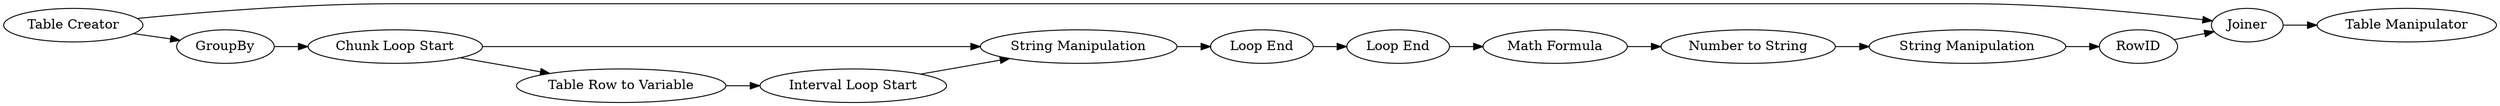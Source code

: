 digraph {
	14 -> 13
	13 -> 15
	7 -> 8
	1 -> 2
	5 -> 4
	8 -> 9
	12 -> 14
	1 -> 13
	5 -> 7
	11 -> 12
	9 -> 10
	2 -> 5
	6 -> 7
	10 -> 11
	4 -> 6
	5 [label="Chunk Loop Start"]
	14 [label=RowID]
	13 [label=Joiner]
	1 [label="Table Creator"]
	7 [label="String Manipulation"]
	9 [label="Loop End"]
	11 [label="Number to String"]
	4 [label="Table Row to Variable"]
	6 [label="Interval Loop Start"]
	8 [label="Loop End"]
	15 [label="Table Manipulator"]
	12 [label="String Manipulation"]
	2 [label=GroupBy]
	10 [label="Math Formula"]
	rankdir=LR
}
